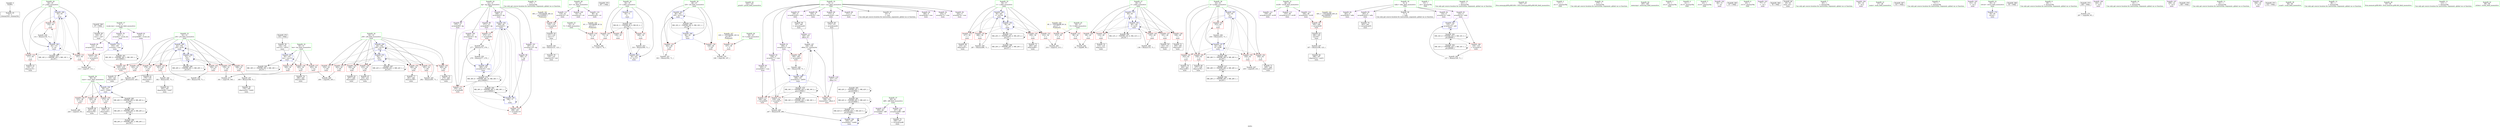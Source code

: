 digraph "SVFG" {
	label="SVFG";

	Node0x55b2bfac0b00 [shape=record,color=grey,label="{NodeID: 0\nNullPtr}"];
	Node0x55b2bfac0b00 -> Node0x55b2bfae9a80[style=solid];
	Node0x55b2bfaf9670 [shape=record,color=grey,label="{NodeID: 263\n112 = cmp(107, 111, )\n}"];
	Node0x55b2bfaf2910 [shape=record,color=blue,label="{NodeID: 180\n44\<--65\nj\<--\nmain\n}"];
	Node0x55b2bfaf2910 -> Node0x55b2bfaf0140[style=dashed];
	Node0x55b2bfaf2910 -> Node0x55b2bfaf0210[style=dashed];
	Node0x55b2bfaf2910 -> Node0x55b2bfaf02e0[style=dashed];
	Node0x55b2bfaf2910 -> Node0x55b2bfaf2910[style=dashed];
	Node0x55b2bfaf2910 -> Node0x55b2bfaf2ab0[style=dashed];
	Node0x55b2bfaf2910 -> Node0x55b2bfb08fa0[style=dashed];
	Node0x55b2bfaea660 [shape=record,color=purple,label="{NodeID: 97\n208\<--12\narrayidx63\<--dp\nmain\n}"];
	Node0x55b2bfaea660 -> Node0x55b2bfaed4a0[style=solid];
	Node0x55b2bfae8e90 [shape=record,color=green,label="{NodeID: 14\n175\<--1\n\<--dummyObj\nCan only get source location for instruction, argument, global var or function.}"];
	Node0x55b2bfaed640 [shape=record,color=blue,label="{NodeID: 194\n58\<--221\nstart\<--sub69\nmain\n}"];
	Node0x55b2bfaed640 -> Node0x55b2bfaf1590[style=dashed];
	Node0x55b2bfaed640 -> Node0x55b2bfaf1660[style=dashed];
	Node0x55b2bfaed640 -> Node0x55b2bfaf1730[style=dashed];
	Node0x55b2bfaed640 -> Node0x55b2bfb067a0[style=dashed];
	Node0x55b2bfaea1a0 [shape=record,color=purple,label="{NodeID: 111\n119\<--42\narrayidx16\<--str\nmain\n}"];
	Node0x55b2bfaea1a0 -> Node0x55b2bfaf1ce0[style=solid];
	Node0x55b2bfac4c50 [shape=record,color=green,label="{NodeID: 28\n42\<--43\nstr\<--str_field_insensitive\nmain\n}"];
	Node0x55b2bfac4c50 -> Node0x55b2bfaea000[style=solid];
	Node0x55b2bfac4c50 -> Node0x55b2bfaea0d0[style=solid];
	Node0x55b2bfac4c50 -> Node0x55b2bfaea1a0[style=solid];
	Node0x55b2bfb26670 [shape=record,color=black,label="{NodeID: 374\n307 = PHI()\n}"];
	Node0x55b2bfb085a0 [shape=record,color=black,label="{NodeID: 291\nMR_6V_3 = PHI(MR_6V_4, MR_6V_2, )\npts\{35 \}\n}"];
	Node0x55b2bfb085a0 -> Node0x55b2bfaef850[style=dashed];
	Node0x55b2bfb085a0 -> Node0x55b2bfaef920[style=dashed];
	Node0x55b2bfb085a0 -> Node0x55b2bfaef9f0[style=dashed];
	Node0x55b2bfb085a0 -> Node0x55b2bfaedcc0[style=dashed];
	Node0x55b2bfaefc60 [shape=record,color=red,label="{NodeID: 125\n147\<--38\n\<--S\nmain\n}"];
	Node0x55b2bfaefc60 -> Node0x55b2bfafa0f0[style=solid];
	Node0x55b2bfae9780 [shape=record,color=green,label="{NodeID: 42\n142\<--143\nprintf\<--printf_field_insensitive\n}"];
	Node0x55b2bfb0cfa0 [shape=record,color=black,label="{NodeID: 305\nMR_42V_2 = PHI(MR_42V_3, MR_42V_1, )\npts\{610000 \}\n}"];
	Node0x55b2bfb0cfa0 -> Node0x55b2bfb053a0[style=dashed];
	Node0x55b2bfb0cfa0 -> Node0x55b2bfb0cfa0[style=dashed];
	Node0x55b2bfaf07c0 [shape=record,color=red,label="{NodeID: 139\n159\<--52\n\<--j34\nmain\n}"];
	Node0x55b2bfaf07c0 -> Node0x55b2bfafa270[style=solid];
	Node0x55b2bfaeb420 [shape=record,color=black,label="{NodeID: 56\n155\<--154\nconv33\<--call32\nmain\n}"];
	Node0x55b2bfaeb420 -> Node0x55b2bfaf2d20[style=solid];
	Node0x55b2bfaf1320 [shape=record,color=red,label="{NodeID: 153\n217\<--56\n\<--v\nmain\n}"];
	Node0x55b2bfaf1320 -> Node0x55b2bfaebc40[style=solid];
	Node0x55b2bfaebf80 [shape=record,color=black,label="{NodeID: 70\n244\<--243\nidxprom80\<--\nmain\n}"];
	Node0x55b2bfaf72e0 [shape=record,color=grey,label="{NodeID: 250\n195 = Binary(194, 71, )\n}"];
	Node0x55b2bfaf72e0 -> Node0x55b2bfaf3060[style=solid];
	Node0x55b2bfaf1e80 [shape=record,color=red,label="{NodeID: 167\n185\<--184\n\<--arrayidx49\nmain\n}"];
	Node0x55b2bfaf1e80 -> Node0x55b2bfaeb9d0[style=solid];
	Node0x55b2bfaecae0 [shape=record,color=purple,label="{NodeID: 84\n261\<--6\narrayidx90\<--tally\nmain\n}"];
	Node0x55b2bfae3600 [shape=record,color=green,label="{NodeID: 1\n15\<--1\n.str\<--dummyObj\nGlob }"];
	Node0x55b2bfaf97f0 [shape=record,color=grey,label="{NodeID: 264\n91 = cmp(89, 90, )\n}"];
	Node0x55b2bfaf29e0 [shape=record,color=blue,label="{NodeID: 181\n125\<--127\narrayidx19\<--add\nmain\n}"];
	Node0x55b2bfaf29e0 -> Node0x55b2bfb05da0[style=dashed];
	Node0x55b2bfaea730 [shape=record,color=purple,label="{NodeID: 98\n271\<--12\narrayidx96\<--dp\nmain\n}"];
	Node0x55b2bfaea730 -> Node0x55b2bfaf2290[style=solid];
	Node0x55b2bfae8f60 [shape=record,color=green,label="{NodeID: 15\n231\<--1\n\<--dummyObj\nCan only get source location for instruction, argument, global var or function.}"];
	Node0x55b2bfaed710 [shape=record,color=blue,label="{NodeID: 195\n62\<--65\nk\<--\nmain\n}"];
	Node0x55b2bfaed710 -> Node0x55b2bfaf1800[style=dashed];
	Node0x55b2bfaed710 -> Node0x55b2bfaf18d0[style=dashed];
	Node0x55b2bfaed710 -> Node0x55b2bfaf19a0[style=dashed];
	Node0x55b2bfaed710 -> Node0x55b2bfaf1a70[style=dashed];
	Node0x55b2bfaed710 -> Node0x55b2bfaf1b40[style=dashed];
	Node0x55b2bfaed710 -> Node0x55b2bfaed8b0[style=dashed];
	Node0x55b2bfaed710 -> Node0x55b2bfb06ca0[style=dashed];
	Node0x55b2bfaea270 [shape=record,color=purple,label="{NodeID: 112\n150\<--48\narraydecay29\<--str28\nmain\n}"];
	Node0x55b2bfac4d20 [shape=record,color=green,label="{NodeID: 29\n44\<--45\nj\<--j_field_insensitive\nmain\n}"];
	Node0x55b2bfac4d20 -> Node0x55b2bfaf0140[style=solid];
	Node0x55b2bfac4d20 -> Node0x55b2bfaf0210[style=solid];
	Node0x55b2bfac4d20 -> Node0x55b2bfaf02e0[style=solid];
	Node0x55b2bfac4d20 -> Node0x55b2bfaf2910[style=solid];
	Node0x55b2bfac4d20 -> Node0x55b2bfaf2ab0[style=solid];
	Node0x55b2bfb08aa0 [shape=record,color=black,label="{NodeID: 292\nMR_12V_2 = PHI(MR_12V_4, MR_12V_1, )\npts\{41 \}\n}"];
	Node0x55b2bfb08aa0 -> Node0x55b2bfaf2770[style=dashed];
	Node0x55b2bfaefd30 [shape=record,color=red,label="{NodeID: 126\n89\<--40\n\<--i\nmain\n}"];
	Node0x55b2bfaefd30 -> Node0x55b2bfaf97f0[style=solid];
	Node0x55b2bfae9880 [shape=record,color=green,label="{NodeID: 43\n176\<--177\nllvm.memcpy.p0i8.p0i8.i64\<--llvm.memcpy.p0i8.p0i8.i64_field_insensitive\n}"];
	Node0x55b2bfaf0890 [shape=record,color=red,label="{NodeID: 140\n163\<--52\n\<--j34\nmain\n}"];
	Node0x55b2bfaf0890 -> Node0x55b2bfaeb4f0[style=solid];
	Node0x55b2bfaeb4f0 [shape=record,color=black,label="{NodeID: 57\n164\<--163\nidxprom38\<--\nmain\n}"];
	Node0x55b2bfaf13f0 [shape=record,color=red,label="{NodeID: 154\n259\<--56\n\<--v\nmain\n}"];
	Node0x55b2bfaf13f0 -> Node0x55b2bfaec1f0[style=solid];
	Node0x55b2bfaec050 [shape=record,color=black,label="{NodeID: 71\n249\<--248\nidxprom83\<--\nmain\n}"];
	Node0x55b2bfaee4f0 [shape=record,color=grey,label="{NodeID: 251\n303 = Binary(302, 71, )\n}"];
	Node0x55b2bfaee4f0 -> Node0x55b2bfaedbf0[style=solid];
	Node0x55b2bfaf1f50 [shape=record,color=red,label="{NodeID: 168\n190\<--189\n\<--arrayidx53\nmain\n}"];
	Node0x55b2bfaf1f50 -> Node0x55b2bfaf6fe0[style=solid];
	Node0x55b2bfaecbb0 [shape=record,color=purple,label="{NodeID: 85\n262\<--6\narraydecay91\<--tally\nmain\n}"];
	Node0x55b2bfaecbb0 -> Node0x55b2bfaec2c0[style=solid];
	Node0x55b2bfac3bf0 [shape=record,color=green,label="{NodeID: 2\n17\<--1\n.str.1\<--dummyObj\nGlob }"];
	Node0x55b2bfaf9970 [shape=record,color=grey,label="{NodeID: 265\n214 = cmp(212, 213, )\n}"];
	Node0x55b2bfaf2ab0 [shape=record,color=blue,label="{NodeID: 182\n44\<--131\nj\<--inc\nmain\n}"];
	Node0x55b2bfaf2ab0 -> Node0x55b2bfaf0140[style=dashed];
	Node0x55b2bfaf2ab0 -> Node0x55b2bfaf0210[style=dashed];
	Node0x55b2bfaf2ab0 -> Node0x55b2bfaf02e0[style=dashed];
	Node0x55b2bfaf2ab0 -> Node0x55b2bfaf2910[style=dashed];
	Node0x55b2bfaf2ab0 -> Node0x55b2bfaf2ab0[style=dashed];
	Node0x55b2bfaf2ab0 -> Node0x55b2bfb08fa0[style=dashed];
	Node0x55b2bfaea800 [shape=record,color=purple,label="{NodeID: 99\n275\<--12\narrayidx98\<--dp\nmain\n}"];
	Node0x55b2bfaea800 -> Node0x55b2bfaf2360[style=solid];
	Node0x55b2bfac5790 [shape=record,color=green,label="{NodeID: 16\n279\<--1\n\<--dummyObj\nCan only get source location for instruction, argument, global var or function.}"];
	Node0x55b2bfaed7e0 [shape=record,color=blue,label="{NodeID: 196\n250\<--247\narrayidx84\<--sub82\nmain\n}"];
	Node0x55b2bfaed7e0 -> Node0x55b2bfaed7e0[style=dashed];
	Node0x55b2bfaed7e0 -> Node0x55b2bfb035a0[style=dashed];
	Node0x55b2bfaea340 [shape=record,color=purple,label="{NodeID: 113\n153\<--48\narraydecay31\<--str28\nmain\n}"];
	Node0x55b2bfac0ca0 [shape=record,color=green,label="{NodeID: 30\n46\<--47\ni24\<--i24_field_insensitive\nmain\n}"];
	Node0x55b2bfac0ca0 -> Node0x55b2bfaf03b0[style=solid];
	Node0x55b2bfac0ca0 -> Node0x55b2bfaf0480[style=solid];
	Node0x55b2bfac0ca0 -> Node0x55b2bfaf2c50[style=solid];
	Node0x55b2bfac0ca0 -> Node0x55b2bfaedbf0[style=solid];
	Node0x55b2bfb08fa0 [shape=record,color=black,label="{NodeID: 293\nMR_14V_2 = PHI(MR_14V_3, MR_14V_1, )\npts\{45 \}\n}"];
	Node0x55b2bfb08fa0 -> Node0x55b2bfaf2910[style=dashed];
	Node0x55b2bfb08fa0 -> Node0x55b2bfb08fa0[style=dashed];
	Node0x55b2bfaefe00 [shape=record,color=red,label="{NodeID: 127\n101\<--40\n\<--i\nmain\n}"];
	Node0x55b2bfaefe00 -> Node0x55b2bfaeaf40[style=solid];
	Node0x55b2bfae9980 [shape=record,color=green,label="{NodeID: 44\n265\<--266\nmemcmp\<--memcmp_field_insensitive\n}"];
	Node0x55b2bfaf0960 [shape=record,color=red,label="{NodeID: 141\n168\<--52\n\<--j34\nmain\n}"];
	Node0x55b2bfaf0960 -> Node0x55b2bfaeedf0[style=solid];
	Node0x55b2bfaeb5c0 [shape=record,color=black,label="{NodeID: 58\n167\<--166\n\<--arraydecay40\nmain\n}"];
	Node0x55b2bfaeb5c0 -> Node0x55b2bfaef5e0[style=solid];
	Node0x55b2bfaf14c0 [shape=record,color=red,label="{NodeID: 155\n286\<--56\n\<--v\nmain\n}"];
	Node0x55b2bfaf14c0 -> Node0x55b2bfaeec70[style=solid];
	Node0x55b2bfaec120 [shape=record,color=black,label="{NodeID: 72\n258\<--257\n\<--arraydecay88\nmain\n}"];
	Node0x55b2bfaee670 [shape=record,color=grey,label="{NodeID: 252\n221 = Binary(216, 220, )\n}"];
	Node0x55b2bfaee670 -> Node0x55b2bfaed640[style=solid];
	Node0x55b2bfaf2020 [shape=record,color=red,label="{NodeID: 169\n220\<--219\n\<--arrayidx68\nmain\n}"];
	Node0x55b2bfaf2020 -> Node0x55b2bfaee670[style=solid];
	Node0x55b2bfaecc80 [shape=record,color=purple,label="{NodeID: 86\n165\<--9\narrayidx39\<--cum\nmain\n}"];
	Node0x55b2bfae8ac0 [shape=record,color=green,label="{NodeID: 3\n19\<--1\n.str.2\<--dummyObj\nGlob }"];
	Node0x55b2bfaf9af0 [shape=record,color=grey,label="{NodeID: 266\n75 = cmp(73, 74, )\n}"];
	Node0x55b2bfaf2b80 [shape=record,color=blue,label="{NodeID: 183\n40\<--136\ni\<--inc21\nmain\n}"];
	Node0x55b2bfaf2b80 -> Node0x55b2bfaefd30[style=dashed];
	Node0x55b2bfaf2b80 -> Node0x55b2bfaefe00[style=dashed];
	Node0x55b2bfaf2b80 -> Node0x55b2bfaefed0[style=dashed];
	Node0x55b2bfaf2b80 -> Node0x55b2bfaeffa0[style=dashed];
	Node0x55b2bfaf2b80 -> Node0x55b2bfaf0070[style=dashed];
	Node0x55b2bfaf2b80 -> Node0x55b2bfaf2b80[style=dashed];
	Node0x55b2bfaf2b80 -> Node0x55b2bfb08aa0[style=dashed];
	Node0x55b2bfaea8d0 [shape=record,color=purple,label="{NodeID: 100\n282\<--12\narrayidx101\<--dp\nmain\n}"];
	Node0x55b2bfaea8d0 -> Node0x55b2bfaed980[style=solid];
	Node0x55b2bfac5860 [shape=record,color=green,label="{NodeID: 17\n4\<--5\nvocab_len\<--vocab_len_field_insensitive\nGlob }"];
	Node0x55b2bfac5860 -> Node0x55b2bfaec6d0[style=solid];
	Node0x55b2bfac5860 -> Node0x55b2bfaec7a0[style=solid];
	Node0x55b2bfac5860 -> Node0x55b2bfaec870[style=solid];
	Node0x55b2bfaed8b0 [shape=record,color=blue,label="{NodeID: 197\n62\<--254\nk\<--inc86\nmain\n}"];
	Node0x55b2bfaed8b0 -> Node0x55b2bfaf1800[style=dashed];
	Node0x55b2bfaed8b0 -> Node0x55b2bfaf18d0[style=dashed];
	Node0x55b2bfaed8b0 -> Node0x55b2bfaf19a0[style=dashed];
	Node0x55b2bfaed8b0 -> Node0x55b2bfaf1a70[style=dashed];
	Node0x55b2bfaed8b0 -> Node0x55b2bfaf1b40[style=dashed];
	Node0x55b2bfaed8b0 -> Node0x55b2bfaed8b0[style=dashed];
	Node0x55b2bfaed8b0 -> Node0x55b2bfb06ca0[style=dashed];
	Node0x55b2bfaea410 [shape=record,color=purple,label="{NodeID: 114\n184\<--48\narrayidx49\<--str28\nmain\n}"];
	Node0x55b2bfaea410 -> Node0x55b2bfaf1e80[style=solid];
	Node0x55b2bfac0d30 [shape=record,color=green,label="{NodeID: 31\n48\<--49\nstr28\<--str28_field_insensitive\nmain\n}"];
	Node0x55b2bfac0d30 -> Node0x55b2bfaea270[style=solid];
	Node0x55b2bfac0d30 -> Node0x55b2bfaea340[style=solid];
	Node0x55b2bfac0d30 -> Node0x55b2bfaea410[style=solid];
	Node0x55b2bfb09cb0 [shape=record,color=black,label="{NodeID: 294\nMR_16V_2 = PHI(MR_16V_4, MR_16V_1, )\npts\{47 \}\n}"];
	Node0x55b2bfb09cb0 -> Node0x55b2bfaf2c50[style=dashed];
	Node0x55b2bfaefed0 [shape=record,color=red,label="{NodeID: 128\n108\<--40\n\<--i\nmain\n}"];
	Node0x55b2bfaefed0 -> Node0x55b2bfaeb010[style=solid];
	Node0x55b2bfae9a80 [shape=record,color=black,label="{NodeID: 45\n2\<--3\ndummyVal\<--dummyVal\n}"];
	Node0x55b2bfaf0a30 [shape=record,color=red,label="{NodeID: 142\n178\<--52\n\<--j34\nmain\n}"];
	Node0x55b2bfaf0a30 -> Node0x55b2bfaeb830[style=solid];
	Node0x55b2bfaeb690 [shape=record,color=black,label="{NodeID: 59\n170\<--169\nidxprom42\<--sub41\nmain\n}"];
	Node0x55b2bfaf1590 [shape=record,color=red,label="{NodeID: 156\n223\<--58\n\<--start\nmain\n}"];
	Node0x55b2bfaf1590 -> Node0x55b2bfaf9df0[style=solid];
	Node0x55b2bfaec1f0 [shape=record,color=black,label="{NodeID: 73\n260\<--259\nidxprom89\<--\nmain\n}"];
	Node0x55b2bfaee7f0 [shape=record,color=grey,label="{NodeID: 253\n310 = Binary(309, 71, )\n}"];
	Node0x55b2bfaee7f0 -> Node0x55b2bfaedcc0[style=solid];
	Node0x55b2bfaf20f0 [shape=record,color=red,label="{NodeID: 170\n239\<--238\n\<--arrayidx77\nmain\n}"];
	Node0x55b2bfaf20f0 -> Node0x55b2bfaf7160[style=solid];
	Node0x55b2bfaecd50 [shape=record,color=purple,label="{NodeID: 87\n166\<--9\narraydecay40\<--cum\nmain\n}"];
	Node0x55b2bfaecd50 -> Node0x55b2bfaeb5c0[style=solid];
	Node0x55b2bfae8b50 [shape=record,color=green,label="{NodeID: 4\n21\<--1\n.str.3\<--dummyObj\nGlob }"];
	Node0x55b2bfaf9c70 [shape=record,color=grey,label="{NodeID: 267\n230 = cmp(229, 231, )\n}"];
	Node0x55b2bfaf2c50 [shape=record,color=blue,label="{NodeID: 184\n46\<--65\ni24\<--\nmain\n}"];
	Node0x55b2bfaf2c50 -> Node0x55b2bfaf03b0[style=dashed];
	Node0x55b2bfaf2c50 -> Node0x55b2bfaf0480[style=dashed];
	Node0x55b2bfaf2c50 -> Node0x55b2bfaedbf0[style=dashed];
	Node0x55b2bfaf2c50 -> Node0x55b2bfb09cb0[style=dashed];
	Node0x55b2bfaea9a0 [shape=record,color=purple,label="{NodeID: 101\n297\<--12\narrayidx110\<--dp\nmain\n}"];
	Node0x55b2bfaea9a0 -> Node0x55b2bfaf2430[style=solid];
	Node0x55b2bfac5960 [shape=record,color=green,label="{NodeID: 18\n6\<--8\ntally\<--tally_field_insensitive\nGlob }"];
	Node0x55b2bfac5960 -> Node0x55b2bfae9b80[style=solid];
	Node0x55b2bfac5960 -> Node0x55b2bfaec940[style=solid];
	Node0x55b2bfac5960 -> Node0x55b2bfaeca10[style=solid];
	Node0x55b2bfac5960 -> Node0x55b2bfaecae0[style=solid];
	Node0x55b2bfac5960 -> Node0x55b2bfaecbb0[style=solid];
	Node0x55b2bfb053a0 [shape=record,color=black,label="{NodeID: 281\nMR_42V_4 = PHI(MR_42V_5, MR_42V_3, )\npts\{610000 \}\n}"];
	Node0x55b2bfb053a0 -> Node0x55b2bfaed7e0[style=dashed];
	Node0x55b2bfb053a0 -> Node0x55b2bfb035a0[style=dashed];
	Node0x55b2bfb053a0 -> Node0x55b2bfb053a0[style=dashed];
	Node0x55b2bfb053a0 -> Node0x55b2bfb0cfa0[style=dashed];
	Node0x55b2bfaed980 [shape=record,color=blue,label="{NodeID: 198\n282\<--278\narrayidx101\<--rem\nmain\n}"];
	Node0x55b2bfaed980 -> Node0x55b2bfb030a0[style=dashed];
	Node0x55b2bfaef4c0 [shape=record,color=purple,label="{NodeID: 115\n250\<--60\narrayidx84\<--diff\nmain\n}"];
	Node0x55b2bfaef4c0 -> Node0x55b2bfaed7e0[style=solid];
	Node0x55b2bfac0e00 [shape=record,color=green,label="{NodeID: 32\n50\<--51\nlen\<--len_field_insensitive\nmain\n}"];
	Node0x55b2bfac0e00 -> Node0x55b2bfaf0550[style=solid];
	Node0x55b2bfac0e00 -> Node0x55b2bfaf0620[style=solid];
	Node0x55b2bfac0e00 -> Node0x55b2bfaf06f0[style=solid];
	Node0x55b2bfac0e00 -> Node0x55b2bfaf2d20[style=solid];
	Node0x55b2bfb09da0 [shape=record,color=black,label="{NodeID: 295\nMR_18V_2 = PHI(MR_18V_3, MR_18V_1, )\npts\{51 \}\n}"];
	Node0x55b2bfb09da0 -> Node0x55b2bfaf2d20[style=dashed];
	Node0x55b2bfb09da0 -> Node0x55b2bfb09da0[style=dashed];
	Node0x55b2bfaeffa0 [shape=record,color=red,label="{NodeID: 129\n114\<--40\n\<--i\nmain\n}"];
	Node0x55b2bfaeffa0 -> Node0x55b2bfaeb0e0[style=solid];
	Node0x55b2bfae9b80 [shape=record,color=black,label="{NodeID: 46\n7\<--6\n\<--tally\nCan only get source location for instruction, argument, global var or function.}"];
	Node0x55b2bfaf0b00 [shape=record,color=red,label="{NodeID: 143\n181\<--52\n\<--j34\nmain\n}"];
	Node0x55b2bfaf0b00 -> Node0x55b2bfaf6ce0[style=solid];
	Node0x55b2bfaeb760 [shape=record,color=black,label="{NodeID: 60\n173\<--172\n\<--arraydecay44\nmain\n}"];
	Node0x55b2bfaeb760 -> Node0x55b2bfaef6b0[style=solid];
	Node0x55b2bfaf1660 [shape=record,color=red,label="{NodeID: 157\n240\<--58\n\<--start\nmain\n}"];
	Node0x55b2bfaf1660 -> Node0x55b2bfaebeb0[style=solid];
	Node0x55b2bfaec2c0 [shape=record,color=black,label="{NodeID: 74\n263\<--262\n\<--arraydecay91\nmain\n}"];
	Node0x55b2bfaee970 [shape=record,color=grey,label="{NodeID: 254\n277 = Binary(272, 276, )\n}"];
	Node0x55b2bfaee970 -> Node0x55b2bfaeeaf0[style=solid];
	Node0x55b2bfaf21c0 [shape=record,color=red,label="{NodeID: 171\n246\<--245\n\<--arrayidx81\nmain\n}"];
	Node0x55b2bfaf21c0 -> Node0x55b2bfaf7160[style=solid];
	Node0x55b2bfaece20 [shape=record,color=purple,label="{NodeID: 88\n171\<--9\narrayidx43\<--cum\nmain\n}"];
	Node0x55b2bfac4220 [shape=record,color=green,label="{NodeID: 5\n23\<--1\n.str.4\<--dummyObj\nGlob }"];
	Node0x55b2bfaf9df0 [shape=record,color=grey,label="{NodeID: 268\n224 = cmp(223, 65, )\n}"];
	Node0x55b2bfaf2d20 [shape=record,color=blue,label="{NodeID: 185\n50\<--155\nlen\<--conv33\nmain\n}"];
	Node0x55b2bfaf2d20 -> Node0x55b2bfaf0550[style=dashed];
	Node0x55b2bfaf2d20 -> Node0x55b2bfaf0620[style=dashed];
	Node0x55b2bfaf2d20 -> Node0x55b2bfaf06f0[style=dashed];
	Node0x55b2bfaf2d20 -> Node0x55b2bfaf2d20[style=dashed];
	Node0x55b2bfaf2d20 -> Node0x55b2bfb09da0[style=dashed];
	Node0x55b2bfaeaa70 [shape=record,color=purple,label="{NodeID: 102\n66\<--15\n\<--.str\nmain\n}"];
	Node0x55b2bfac5a60 [shape=record,color=green,label="{NodeID: 19\n9\<--11\ncum\<--cum_field_insensitive\nGlob }"];
	Node0x55b2bfac5a60 -> Node0x55b2bfae9c80[style=solid];
	Node0x55b2bfac5a60 -> Node0x55b2bfaecc80[style=solid];
	Node0x55b2bfac5a60 -> Node0x55b2bfaecd50[style=solid];
	Node0x55b2bfac5a60 -> Node0x55b2bfaece20[style=solid];
	Node0x55b2bfac5a60 -> Node0x55b2bfaecef0[style=solid];
	Node0x55b2bfac5a60 -> Node0x55b2bfaecfc0[style=solid];
	Node0x55b2bfac5a60 -> Node0x55b2bfaed090[style=solid];
	Node0x55b2bfac5a60 -> Node0x55b2bfaed160[style=solid];
	Node0x55b2bfac5a60 -> Node0x55b2bfaed230[style=solid];
	Node0x55b2bfac5a60 -> Node0x55b2bfaed300[style=solid];
	Node0x55b2bfac5a60 -> Node0x55b2bfaed3d0[style=solid];
	Node0x55b2bfb25780 [shape=record,color=black,label="{NodeID: 365\n67 = PHI()\n}"];
	Node0x55b2bfaeda50 [shape=record,color=blue,label="{NodeID: 199\n56\<--287\nv\<--inc104\nmain\n}"];
	Node0x55b2bfaeda50 -> Node0x55b2bfaf1250[style=dashed];
	Node0x55b2bfaeda50 -> Node0x55b2bfaf1320[style=dashed];
	Node0x55b2bfaeda50 -> Node0x55b2bfaf13f0[style=dashed];
	Node0x55b2bfaeda50 -> Node0x55b2bfaf14c0[style=dashed];
	Node0x55b2bfaeda50 -> Node0x55b2bfaed570[style=dashed];
	Node0x55b2bfaeda50 -> Node0x55b2bfaeda50[style=dashed];
	Node0x55b2bfaeda50 -> Node0x55b2bfb101a0[style=dashed];
	Node0x55b2bfaef550 [shape=record,color=purple,label="{NodeID: 116\n257\<--60\narraydecay88\<--diff\nmain\n}"];
	Node0x55b2bfaef550 -> Node0x55b2bfaec120[style=solid];
	Node0x55b2bfac0ed0 [shape=record,color=green,label="{NodeID: 33\n52\<--53\nj34\<--j34_field_insensitive\nmain\n}"];
	Node0x55b2bfac0ed0 -> Node0x55b2bfaf07c0[style=solid];
	Node0x55b2bfac0ed0 -> Node0x55b2bfaf0890[style=solid];
	Node0x55b2bfac0ed0 -> Node0x55b2bfaf0960[style=solid];
	Node0x55b2bfac0ed0 -> Node0x55b2bfaf0a30[style=solid];
	Node0x55b2bfac0ed0 -> Node0x55b2bfaf0b00[style=solid];
	Node0x55b2bfac0ed0 -> Node0x55b2bfaf0bd0[style=solid];
	Node0x55b2bfac0ed0 -> Node0x55b2bfaf2df0[style=solid];
	Node0x55b2bfac0ed0 -> Node0x55b2bfaf3060[style=solid];
	Node0x55b2bfb0a2a0 [shape=record,color=black,label="{NodeID: 296\nMR_20V_2 = PHI(MR_20V_3, MR_20V_1, )\npts\{53 \}\n}"];
	Node0x55b2bfb0a2a0 -> Node0x55b2bfaf2df0[style=dashed];
	Node0x55b2bfb0a2a0 -> Node0x55b2bfb0a2a0[style=dashed];
	Node0x55b2bfaf0070 [shape=record,color=red,label="{NodeID: 130\n135\<--40\n\<--i\nmain\n}"];
	Node0x55b2bfaf0070 -> Node0x55b2bfaef270[style=solid];
	Node0x55b2bfae9c80 [shape=record,color=black,label="{NodeID: 47\n10\<--9\n\<--cum\nCan only get source location for instruction, argument, global var or function.}"];
	Node0x55b2bfaf0bd0 [shape=record,color=red,label="{NodeID: 144\n194\<--52\n\<--j34\nmain\n}"];
	Node0x55b2bfaf0bd0 -> Node0x55b2bfaf72e0[style=solid];
	Node0x55b2bfaeb830 [shape=record,color=black,label="{NodeID: 61\n179\<--178\nidxprom45\<--\nmain\n}"];
	Node0x55b2bfb134c0 [shape=record,color=yellow,style=double,label="{NodeID: 324\n4V_1 = ENCHI(MR_4V_0)\npts\{33 \}\nFun[main]}"];
	Node0x55b2bfb134c0 -> Node0x55b2bfaef780[style=dashed];
	Node0x55b2bfaf1730 [shape=record,color=red,label="{NodeID: 158\n273\<--58\n\<--start\nmain\n}"];
	Node0x55b2bfaf1730 -> Node0x55b2bfaec460[style=solid];
	Node0x55b2bfaec390 [shape=record,color=black,label="{NodeID: 75\n270\<--269\nidxprom95\<--\nmain\n}"];
	Node0x55b2bfaeeaf0 [shape=record,color=grey,label="{NodeID: 255\n278 = Binary(277, 279, )\n}"];
	Node0x55b2bfaeeaf0 -> Node0x55b2bfaed980[style=solid];
	Node0x55b2bfaf2290 [shape=record,color=red,label="{NodeID: 172\n272\<--271\n\<--arrayidx96\nmain\n}"];
	Node0x55b2bfaf2290 -> Node0x55b2bfaee970[style=solid];
	Node0x55b2bfaecef0 [shape=record,color=purple,label="{NodeID: 89\n172\<--9\narraydecay44\<--cum\nmain\n}"];
	Node0x55b2bfaecef0 -> Node0x55b2bfaeb760[style=solid];
	Node0x55b2bfac42b0 [shape=record,color=green,label="{NodeID: 6\n25\<--1\n.str.5\<--dummyObj\nGlob }"];
	Node0x55b2bfaf9f70 [shape=record,color=grey,label="{NodeID: 269\n204 = cmp(202, 203, )\n}"];
	Node0x55b2bfaf2df0 [shape=record,color=blue,label="{NodeID: 186\n52\<--71\nj34\<--\nmain\n}"];
	Node0x55b2bfaf2df0 -> Node0x55b2bfaf07c0[style=dashed];
	Node0x55b2bfaf2df0 -> Node0x55b2bfaf0890[style=dashed];
	Node0x55b2bfaf2df0 -> Node0x55b2bfaf0960[style=dashed];
	Node0x55b2bfaf2df0 -> Node0x55b2bfaf0a30[style=dashed];
	Node0x55b2bfaf2df0 -> Node0x55b2bfaf0b00[style=dashed];
	Node0x55b2bfaf2df0 -> Node0x55b2bfaf0bd0[style=dashed];
	Node0x55b2bfaf2df0 -> Node0x55b2bfaf2df0[style=dashed];
	Node0x55b2bfaf2df0 -> Node0x55b2bfaf3060[style=dashed];
	Node0x55b2bfaf2df0 -> Node0x55b2bfb0a2a0[style=dashed];
	Node0x55b2bfaeab40 [shape=record,color=purple,label="{NodeID: 103\n77\<--17\n\<--.str.1\nmain\n}"];
	Node0x55b2bfac1370 [shape=record,color=green,label="{NodeID: 20\n12\<--14\ndp\<--dp_field_insensitive\nGlob }"];
	Node0x55b2bfac1370 -> Node0x55b2bfaea590[style=solid];
	Node0x55b2bfac1370 -> Node0x55b2bfaea660[style=solid];
	Node0x55b2bfac1370 -> Node0x55b2bfaea730[style=solid];
	Node0x55b2bfac1370 -> Node0x55b2bfaea800[style=solid];
	Node0x55b2bfac1370 -> Node0x55b2bfaea8d0[style=solid];
	Node0x55b2bfac1370 -> Node0x55b2bfaea9a0[style=solid];
	Node0x55b2bfb25e10 [shape=record,color=black,label="{NodeID: 366\n78 = PHI()\n}"];
	Node0x55b2bfb05da0 [shape=record,color=black,label="{NodeID: 283\nMR_32V_4 = PHI(MR_32V_5, MR_32V_3, )\npts\{80000 \}\n}"];
	Node0x55b2bfb05da0 -> Node0x55b2bfaf1db0[style=dashed];
	Node0x55b2bfb05da0 -> Node0x55b2bfaf29e0[style=dashed];
	Node0x55b2bfb05da0 -> Node0x55b2bfb05da0[style=dashed];
	Node0x55b2bfb05da0 -> Node0x55b2bfb0c0a0[style=dashed];
	Node0x55b2bfaedb20 [shape=record,color=blue,label="{NodeID: 200\n54\<--292\nj58\<--inc107\nmain\n}"];
	Node0x55b2bfaedb20 -> Node0x55b2bfaf0ca0[style=dashed];
	Node0x55b2bfaedb20 -> Node0x55b2bfaf0d70[style=dashed];
	Node0x55b2bfaedb20 -> Node0x55b2bfaf0e40[style=dashed];
	Node0x55b2bfaedb20 -> Node0x55b2bfaf0f10[style=dashed];
	Node0x55b2bfaedb20 -> Node0x55b2bfaf0fe0[style=dashed];
	Node0x55b2bfaedb20 -> Node0x55b2bfaf10b0[style=dashed];
	Node0x55b2bfaedb20 -> Node0x55b2bfaf1180[style=dashed];
	Node0x55b2bfaedb20 -> Node0x55b2bfaf3200[style=dashed];
	Node0x55b2bfaedb20 -> Node0x55b2bfaedb20[style=dashed];
	Node0x55b2bfaedb20 -> Node0x55b2bfb0a7a0[style=dashed];
	Node0x55b2bfaef5e0 [shape=record,color=purple,label="{NodeID: 117\n336\<--167\noffset_0\<--\n}"];
	Node0x55b2bfaef5e0 -> Node0x55b2bfaf2ec0[style=solid];
	Node0x55b2bfac0fa0 [shape=record,color=green,label="{NodeID: 34\n54\<--55\nj58\<--j58_field_insensitive\nmain\n}"];
	Node0x55b2bfac0fa0 -> Node0x55b2bfaf0ca0[style=solid];
	Node0x55b2bfac0fa0 -> Node0x55b2bfaf0d70[style=solid];
	Node0x55b2bfac0fa0 -> Node0x55b2bfaf0e40[style=solid];
	Node0x55b2bfac0fa0 -> Node0x55b2bfaf0f10[style=solid];
	Node0x55b2bfac0fa0 -> Node0x55b2bfaf0fe0[style=solid];
	Node0x55b2bfac0fa0 -> Node0x55b2bfaf10b0[style=solid];
	Node0x55b2bfac0fa0 -> Node0x55b2bfaf1180[style=solid];
	Node0x55b2bfac0fa0 -> Node0x55b2bfaf3200[style=solid];
	Node0x55b2bfac0fa0 -> Node0x55b2bfaedb20[style=solid];
	Node0x55b2bfb0a7a0 [shape=record,color=black,label="{NodeID: 297\nMR_22V_2 = PHI(MR_22V_3, MR_22V_1, )\npts\{55 \}\n}"];
	Node0x55b2bfb0a7a0 -> Node0x55b2bfaf3200[style=dashed];
	Node0x55b2bfb0a7a0 -> Node0x55b2bfb0a7a0[style=dashed];
	Node0x55b2bfaf0140 [shape=record,color=red,label="{NodeID: 131\n107\<--44\n\<--j\nmain\n}"];
	Node0x55b2bfaf0140 -> Node0x55b2bfaf9670[style=solid];
	Node0x55b2bfaeada0 [shape=record,color=black,label="{NodeID: 48\n29\<--65\nmain_ret\<--\nmain\n}"];
	Node0x55b2bfaf0ca0 [shape=record,color=red,label="{NodeID: 145\n202\<--54\n\<--j58\nmain\n}"];
	Node0x55b2bfaf0ca0 -> Node0x55b2bfaf9f70[style=solid];
	Node0x55b2bfaeb900 [shape=record,color=black,label="{NodeID: 62\n183\<--182\nidxprom48\<--sub47\nmain\n}"];
	Node0x55b2bfaf1800 [shape=record,color=red,label="{NodeID: 159\n229\<--62\n\<--k\nmain\n}"];
	Node0x55b2bfaf1800 -> Node0x55b2bfaf9c70[style=solid];
	Node0x55b2bfaec460 [shape=record,color=black,label="{NodeID: 76\n274\<--273\nidxprom97\<--\nmain\n}"];
	Node0x55b2bfaeec70 [shape=record,color=grey,label="{NodeID: 256\n287 = Binary(286, 71, )\n}"];
	Node0x55b2bfaeec70 -> Node0x55b2bfaeda50[style=solid];
	Node0x55b2bfaf2360 [shape=record,color=red,label="{NodeID: 173\n276\<--275\n\<--arrayidx98\nmain\n}"];
	Node0x55b2bfaf2360 -> Node0x55b2bfaee970[style=solid];
	Node0x55b2bfaecfc0 [shape=record,color=purple,label="{NodeID: 90\n180\<--9\narrayidx46\<--cum\nmain\n}"];
	Node0x55b2bfac5210 [shape=record,color=green,label="{NodeID: 7\n65\<--1\n\<--dummyObj\nCan only get source location for instruction, argument, global var or function.}"];
	Node0x55b2bfafa0f0 [shape=record,color=grey,label="{NodeID: 270\n148 = cmp(146, 147, )\n}"];
	Node0x55b2bfaf2ec0 [shape=record,color=blue, style = dotted,label="{NodeID: 187\n336\<--338\noffset_0\<--dummyVal\nmain\n}"];
	Node0x55b2bfaf2ec0 -> Node0x55b2bfaf1f50[style=dashed];
	Node0x55b2bfaf2ec0 -> Node0x55b2bfaf2f90[style=dashed];
	Node0x55b2bfaeac10 [shape=record,color=purple,label="{NodeID: 104\n94\<--19\n\<--.str.2\nmain\n}"];
	Node0x55b2bfac1470 [shape=record,color=green,label="{NodeID: 21\n27\<--28\nmain\<--main_field_insensitive\n}"];
	Node0x55b2bfb25f10 [shape=record,color=black,label="{NodeID: 367\n141 = PHI()\n}"];
	Node0x55b2bfaedbf0 [shape=record,color=blue,label="{NodeID: 201\n46\<--303\ni24\<--inc113\nmain\n}"];
	Node0x55b2bfaedbf0 -> Node0x55b2bfaf03b0[style=dashed];
	Node0x55b2bfaedbf0 -> Node0x55b2bfaf0480[style=dashed];
	Node0x55b2bfaedbf0 -> Node0x55b2bfaedbf0[style=dashed];
	Node0x55b2bfaedbf0 -> Node0x55b2bfb09cb0[style=dashed];
	Node0x55b2bfaef6b0 [shape=record,color=purple,label="{NodeID: 118\n337\<--173\noffset_0\<--\n}"];
	Node0x55b2bfaef6b0 -> Node0x55b2bfaf2500[style=solid];
	Node0x55b2bfac1070 [shape=record,color=green,label="{NodeID: 35\n56\<--57\nv\<--v_field_insensitive\nmain\n}"];
	Node0x55b2bfac1070 -> Node0x55b2bfaf1250[style=solid];
	Node0x55b2bfac1070 -> Node0x55b2bfaf1320[style=solid];
	Node0x55b2bfac1070 -> Node0x55b2bfaf13f0[style=solid];
	Node0x55b2bfac1070 -> Node0x55b2bfaf14c0[style=solid];
	Node0x55b2bfac1070 -> Node0x55b2bfaed570[style=solid];
	Node0x55b2bfac1070 -> Node0x55b2bfaeda50[style=solid];
	Node0x55b2bfb0aca0 [shape=record,color=black,label="{NodeID: 298\nMR_24V_2 = PHI(MR_24V_3, MR_24V_1, )\npts\{57 \}\n}"];
	Node0x55b2bfb0aca0 -> Node0x55b2bfb101a0[style=dashed];
	Node0x55b2bfaf0210 [shape=record,color=red,label="{NodeID: 132\n117\<--44\n\<--j\nmain\n}"];
	Node0x55b2bfaf0210 -> Node0x55b2bfaeb1b0[style=solid];
	Node0x55b2bfaeae70 [shape=record,color=black,label="{NodeID: 49\n100\<--97\nconv\<--call7\nmain\n}"];
	Node0x55b2bfaeae70 -> Node0x55b2bfaf2840[style=solid];
	Node0x55b2bfaf0d70 [shape=record,color=red,label="{NodeID: 146\n206\<--54\n\<--j58\nmain\n}"];
	Node0x55b2bfaf0d70 -> Node0x55b2bfaebb70[style=solid];
	Node0x55b2bfaeb9d0 [shape=record,color=black,label="{NodeID: 63\n186\<--185\nconv50\<--\nmain\n}"];
	Node0x55b2bfaeb9d0 -> Node0x55b2bfaf6e60[style=solid];
	Node0x55b2bfb13680 [shape=record,color=yellow,style=double,label="{NodeID: 326\n8V_1 = ENCHI(MR_8V_0)\npts\{37 \}\nFun[main]}"];
	Node0x55b2bfb13680 -> Node0x55b2bfaefac0[style=dashed];
	Node0x55b2bfb13680 -> Node0x55b2bfaefb90[style=dashed];
	Node0x55b2bfaf18d0 [shape=record,color=red,label="{NodeID: 160\n236\<--62\n\<--k\nmain\n}"];
	Node0x55b2bfaf18d0 -> Node0x55b2bfaebde0[style=solid];
	Node0x55b2bfaec530 [shape=record,color=black,label="{NodeID: 77\n281\<--280\nidxprom100\<--\nmain\n}"];
	Node0x55b2bfaeedf0 [shape=record,color=grey,label="{NodeID: 257\n169 = Binary(168, 71, )\n}"];
	Node0x55b2bfaeedf0 -> Node0x55b2bfaeb690[style=solid];
	Node0x55b2bfaf2430 [shape=record,color=red,label="{NodeID: 174\n298\<--297\n\<--arrayidx110\nmain\n}"];
	Node0x55b2bfaed090 [shape=record,color=purple,label="{NodeID: 91\n189\<--9\narrayidx53\<--cum\nmain\n}"];
	Node0x55b2bfaed090 -> Node0x55b2bfaf1f50[style=solid];
	Node0x55b2bfaed090 -> Node0x55b2bfaf2f90[style=solid];
	Node0x55b2bfac52a0 [shape=record,color=green,label="{NodeID: 8\n71\<--1\n\<--dummyObj\nCan only get source location for instruction, argument, global var or function.}"];
	Node0x55b2bfafa270 [shape=record,color=grey,label="{NodeID: 271\n161 = cmp(159, 160, )\n}"];
	Node0x55b2bfaf2f90 [shape=record,color=blue,label="{NodeID: 188\n189\<--191\narrayidx53\<--add54\nmain\n}"];
	Node0x55b2bfaf2f90 -> Node0x55b2bfaf20f0[style=dashed];
	Node0x55b2bfaf2f90 -> Node0x55b2bfaf21c0[style=dashed];
	Node0x55b2bfaf2f90 -> Node0x55b2bfaf2500[style=dashed];
	Node0x55b2bfaf2f90 -> Node0x55b2bfaf2ec0[style=dashed];
	Node0x55b2bfaf2f90 -> Node0x55b2bfb110a0[style=dashed];
	Node0x55b2bfaeace0 [shape=record,color=purple,label="{NodeID: 105\n151\<--19\n\<--.str.2\nmain\n}"];
	Node0x55b2bfac1570 [shape=record,color=green,label="{NodeID: 22\n30\<--31\nretval\<--retval_field_insensitive\nmain\n}"];
	Node0x55b2bfac1570 -> Node0x55b2bfaf25d0[style=solid];
	Node0x55b2bfb26010 [shape=record,color=black,label="{NodeID: 368\n95 = PHI()\n}"];
	Node0x55b2bfb067a0 [shape=record,color=black,label="{NodeID: 285\nMR_26V_5 = PHI(MR_26V_6, MR_26V_4, )\npts\{59 \}\n}"];
	Node0x55b2bfb067a0 -> Node0x55b2bfaed640[style=dashed];
	Node0x55b2bfb067a0 -> Node0x55b2bfb067a0[style=dashed];
	Node0x55b2bfb067a0 -> Node0x55b2bfb106a0[style=dashed];
	Node0x55b2bfaedcc0 [shape=record,color=blue,label="{NodeID: 202\n34\<--310\nt\<--inc117\nmain\n}"];
	Node0x55b2bfaedcc0 -> Node0x55b2bfb085a0[style=dashed];
	Node0x55b2bfaef780 [shape=record,color=red,label="{NodeID: 119\n74\<--32\n\<--T\nmain\n}"];
	Node0x55b2bfaef780 -> Node0x55b2bfaf9af0[style=solid];
	Node0x55b2bfac1140 [shape=record,color=green,label="{NodeID: 36\n58\<--59\nstart\<--start_field_insensitive\nmain\n}"];
	Node0x55b2bfac1140 -> Node0x55b2bfaf1590[style=solid];
	Node0x55b2bfac1140 -> Node0x55b2bfaf1660[style=solid];
	Node0x55b2bfac1140 -> Node0x55b2bfaf1730[style=solid];
	Node0x55b2bfac1140 -> Node0x55b2bfaed640[style=solid];
	Node0x55b2bfb0b1a0 [shape=record,color=black,label="{NodeID: 299\nMR_26V_2 = PHI(MR_26V_3, MR_26V_1, )\npts\{59 \}\n}"];
	Node0x55b2bfb0b1a0 -> Node0x55b2bfb106a0[style=dashed];
	Node0x55b2bfaf02e0 [shape=record,color=red,label="{NodeID: 133\n130\<--44\n\<--j\nmain\n}"];
	Node0x55b2bfaf02e0 -> Node0x55b2bfaef0f0[style=solid];
	Node0x55b2bfaeaf40 [shape=record,color=black,label="{NodeID: 50\n102\<--101\nidxprom\<--\nmain\n}"];
	Node0x55b2bfaf0e40 [shape=record,color=red,label="{NodeID: 147\n216\<--54\n\<--j58\nmain\n}"];
	Node0x55b2bfaf0e40 -> Node0x55b2bfaee670[style=solid];
	Node0x55b2bfaebaa0 [shape=record,color=black,label="{NodeID: 64\n188\<--187\nidxprom52\<--sub51\nmain\n}"];
	Node0x55b2bfb13760 [shape=record,color=yellow,style=double,label="{NodeID: 327\n10V_1 = ENCHI(MR_10V_0)\npts\{39 \}\nFun[main]}"];
	Node0x55b2bfb13760 -> Node0x55b2bfaefc60[style=dashed];
	Node0x55b2bfaf19a0 [shape=record,color=red,label="{NodeID: 161\n243\<--62\n\<--k\nmain\n}"];
	Node0x55b2bfaf19a0 -> Node0x55b2bfaebf80[style=solid];
	Node0x55b2bfaec600 [shape=record,color=black,label="{NodeID: 78\n296\<--295\nidxprom109\<--\nmain\n}"];
	Node0x55b2bfb143a0 [shape=record,color=yellow,style=double,label="{NodeID: 341\n38V_1 = ENCHI(MR_38V_0)\npts\{430000 \}\nFun[main]}"];
	Node0x55b2bfb143a0 -> Node0x55b2bfaf1ce0[style=dashed];
	Node0x55b2bfaeef70 [shape=record,color=grey,label="{NodeID: 258\n254 = Binary(253, 71, )\n}"];
	Node0x55b2bfaeef70 -> Node0x55b2bfaed8b0[style=solid];
	Node0x55b2bfaf2500 [shape=record,color=red,label="{NodeID: 175\n338\<--337\ndummyVal\<--offset_0\nmain\n}"];
	Node0x55b2bfaf2500 -> Node0x55b2bfaf2ec0[style=solid];
	Node0x55b2bfaed160 [shape=record,color=purple,label="{NodeID: 92\n235\<--9\narrayidx75\<--cum\nmain\n}"];
	Node0x55b2bfac3d40 [shape=record,color=green,label="{NodeID: 9\n80\<--1\n\<--dummyObj\nCan only get source location for instruction, argument, global var or function.}"];
	Node0x55b2bfafa3f0 [shape=record,color=grey,label="{NodeID: 272\n267 = cmp(264, 65, )\n}"];
	Node0x55b2bfaf3060 [shape=record,color=blue,label="{NodeID: 189\n52\<--195\nj34\<--inc56\nmain\n}"];
	Node0x55b2bfaf3060 -> Node0x55b2bfaf07c0[style=dashed];
	Node0x55b2bfaf3060 -> Node0x55b2bfaf0890[style=dashed];
	Node0x55b2bfaf3060 -> Node0x55b2bfaf0960[style=dashed];
	Node0x55b2bfaf3060 -> Node0x55b2bfaf0a30[style=dashed];
	Node0x55b2bfaf3060 -> Node0x55b2bfaf0b00[style=dashed];
	Node0x55b2bfaf3060 -> Node0x55b2bfaf0bd0[style=dashed];
	Node0x55b2bfaf3060 -> Node0x55b2bfaf2df0[style=dashed];
	Node0x55b2bfaf3060 -> Node0x55b2bfaf3060[style=dashed];
	Node0x55b2bfaf3060 -> Node0x55b2bfb0a2a0[style=dashed];
	Node0x55b2bfae9d90 [shape=record,color=purple,label="{NodeID: 106\n140\<--21\n\<--.str.3\nmain\n}"];
	Node0x55b2bfac4840 [shape=record,color=green,label="{NodeID: 23\n32\<--33\nT\<--T_field_insensitive\nmain\n}"];
	Node0x55b2bfac4840 -> Node0x55b2bfaef780[style=solid];
	Node0x55b2bfb26110 [shape=record,color=black,label="{NodeID: 369\n97 = PHI()\n}"];
	Node0x55b2bfb26110 -> Node0x55b2bfaeae70[style=solid];
	Node0x55b2bfb06ca0 [shape=record,color=black,label="{NodeID: 286\nMR_28V_5 = PHI(MR_28V_6, MR_28V_4, )\npts\{63 \}\n}"];
	Node0x55b2bfb06ca0 -> Node0x55b2bfaed710[style=dashed];
	Node0x55b2bfb06ca0 -> Node0x55b2bfb06ca0[style=dashed];
	Node0x55b2bfb06ca0 -> Node0x55b2bfb10ba0[style=dashed];
	Node0x55b2bfaef850 [shape=record,color=red,label="{NodeID: 120\n73\<--34\n\<--t\nmain\n}"];
	Node0x55b2bfaef850 -> Node0x55b2bfaf9af0[style=solid];
	Node0x55b2bfac1210 [shape=record,color=green,label="{NodeID: 37\n60\<--61\ndiff\<--diff_field_insensitive\nmain\n}"];
	Node0x55b2bfac1210 -> Node0x55b2bfaef4c0[style=solid];
	Node0x55b2bfac1210 -> Node0x55b2bfaef550[style=solid];
	Node0x55b2bfb0b6a0 [shape=record,color=black,label="{NodeID: 300\nMR_28V_2 = PHI(MR_28V_3, MR_28V_1, )\npts\{63 \}\n}"];
	Node0x55b2bfb0b6a0 -> Node0x55b2bfb10ba0[style=dashed];
	Node0x55b2bfaf03b0 [shape=record,color=red,label="{NodeID: 134\n146\<--46\n\<--i24\nmain\n}"];
	Node0x55b2bfaf03b0 -> Node0x55b2bfafa0f0[style=solid];
	Node0x55b2bfaeb010 [shape=record,color=black,label="{NodeID: 51\n109\<--108\nidxprom9\<--\nmain\n}"];
	Node0x55b2bfaf0f10 [shape=record,color=red,label="{NodeID: 148\n233\<--54\n\<--j58\nmain\n}"];
	Node0x55b2bfaf0f10 -> Node0x55b2bfaebd10[style=solid];
	Node0x55b2bfaebb70 [shape=record,color=black,label="{NodeID: 65\n207\<--206\nidxprom62\<--\nmain\n}"];
	Node0x55b2bfaf6b60 [shape=record,color=grey,label="{NodeID: 245\n292 = Binary(291, 71, )\n}"];
	Node0x55b2bfaf6b60 -> Node0x55b2bfaedb20[style=solid];
	Node0x55b2bfaf1a70 [shape=record,color=red,label="{NodeID: 162\n248\<--62\n\<--k\nmain\n}"];
	Node0x55b2bfaf1a70 -> Node0x55b2bfaec050[style=solid];
	Node0x55b2bfaec6d0 [shape=record,color=purple,label="{NodeID: 79\n103\<--4\narrayidx\<--vocab_len\nmain\n}"];
	Node0x55b2bfaec6d0 -> Node0x55b2bfaf2840[style=solid];
	Node0x55b2bfb094a0 [shape=record,color=yellow,style=double,label="{NodeID: 342\n40V_1 = ENCHI(MR_40V_0)\npts\{490000 \}\nFun[main]}"];
	Node0x55b2bfb094a0 -> Node0x55b2bfaf1e80[style=dashed];
	Node0x55b2bfaef0f0 [shape=record,color=grey,label="{NodeID: 259\n131 = Binary(130, 71, )\n}"];
	Node0x55b2bfaef0f0 -> Node0x55b2bfaf2ab0[style=solid];
	Node0x55b2bfaf25d0 [shape=record,color=blue,label="{NodeID: 176\n30\<--65\nretval\<--\nmain\n}"];
	Node0x55b2bfaed230 [shape=record,color=purple,label="{NodeID: 93\n238\<--9\narrayidx77\<--cum\nmain\n}"];
	Node0x55b2bfaed230 -> Node0x55b2bfaf20f0[style=solid];
	Node0x55b2bfac3e10 [shape=record,color=green,label="{NodeID: 10\n81\<--1\n\<--dummyObj\nCan only get source location for instruction, argument, global var or function.}"];
	Node0x55b2bfaf3130 [shape=record,color=blue,label="{NodeID: 190\n198\<--71\n\<--\nmain\n}"];
	Node0x55b2bfaf3130 -> Node0x55b2bfaf2430[style=dashed];
	Node0x55b2bfaf3130 -> Node0x55b2bfaf3130[style=dashed];
	Node0x55b2bfaf3130 -> Node0x55b2bfaed4a0[style=dashed];
	Node0x55b2bfaf3130 -> Node0x55b2bfb0caa0[style=dashed];
	Node0x55b2bfae9e60 [shape=record,color=purple,label="{NodeID: 107\n299\<--23\n\<--.str.4\nmain\n}"];
	Node0x55b2bfac4910 [shape=record,color=green,label="{NodeID: 24\n34\<--35\nt\<--t_field_insensitive\nmain\n}"];
	Node0x55b2bfac4910 -> Node0x55b2bfaef850[style=solid];
	Node0x55b2bfac4910 -> Node0x55b2bfaef920[style=solid];
	Node0x55b2bfac4910 -> Node0x55b2bfaef9f0[style=solid];
	Node0x55b2bfac4910 -> Node0x55b2bfaf26a0[style=solid];
	Node0x55b2bfac4910 -> Node0x55b2bfaedcc0[style=solid];
	Node0x55b2bfb26270 [shape=record,color=black,label="{NodeID: 370\n300 = PHI()\n}"];
	Node0x55b2bfaef920 [shape=record,color=red,label="{NodeID: 121\n139\<--34\n\<--t\nmain\n}"];
	Node0x55b2bfae93e0 [shape=record,color=green,label="{NodeID: 38\n62\<--63\nk\<--k_field_insensitive\nmain\n}"];
	Node0x55b2bfae93e0 -> Node0x55b2bfaf1800[style=solid];
	Node0x55b2bfae93e0 -> Node0x55b2bfaf18d0[style=solid];
	Node0x55b2bfae93e0 -> Node0x55b2bfaf19a0[style=solid];
	Node0x55b2bfae93e0 -> Node0x55b2bfaf1a70[style=solid];
	Node0x55b2bfae93e0 -> Node0x55b2bfaf1b40[style=solid];
	Node0x55b2bfae93e0 -> Node0x55b2bfaed710[style=solid];
	Node0x55b2bfae93e0 -> Node0x55b2bfaed8b0[style=solid];
	Node0x55b2bfb0bba0 [shape=record,color=black,label="{NodeID: 301\nMR_30V_2 = PHI(MR_30V_3, MR_30V_1, )\npts\{50000 \}\n}"];
	Node0x55b2bfb0bba0 -> Node0x55b2bfaf2020[style=dashed];
	Node0x55b2bfb0bba0 -> Node0x55b2bfaf2840[style=dashed];
	Node0x55b2bfb0bba0 -> Node0x55b2bfb0bba0[style=dashed];
	Node0x55b2bfaf0480 [shape=record,color=red,label="{NodeID: 135\n302\<--46\n\<--i24\nmain\n}"];
	Node0x55b2bfaf0480 -> Node0x55b2bfaee4f0[style=solid];
	Node0x55b2bfaeb0e0 [shape=record,color=black,label="{NodeID: 52\n115\<--114\nidxprom13\<--\nmain\n}"];
	Node0x55b2bfb101a0 [shape=record,color=black,label="{NodeID: 315\nMR_24V_3 = PHI(MR_24V_4, MR_24V_2, )\npts\{57 \}\n}"];
	Node0x55b2bfb101a0 -> Node0x55b2bfaed570[style=dashed];
	Node0x55b2bfb101a0 -> Node0x55b2bfb0aca0[style=dashed];
	Node0x55b2bfb101a0 -> Node0x55b2bfb101a0[style=dashed];
	Node0x55b2bfaf0fe0 [shape=record,color=red,label="{NodeID: 149\n269\<--54\n\<--j58\nmain\n}"];
	Node0x55b2bfaf0fe0 -> Node0x55b2bfaec390[style=solid];
	Node0x55b2bfaebc40 [shape=record,color=black,label="{NodeID: 66\n218\<--217\nidxprom67\<--\nmain\n}"];
	Node0x55b2bfaf6ce0 [shape=record,color=grey,label="{NodeID: 246\n182 = Binary(181, 71, )\n}"];
	Node0x55b2bfaf6ce0 -> Node0x55b2bfaeb900[style=solid];
	Node0x55b2bfaf1b40 [shape=record,color=red,label="{NodeID: 163\n253\<--62\n\<--k\nmain\n}"];
	Node0x55b2bfaf1b40 -> Node0x55b2bfaeef70[style=solid];
	Node0x55b2bfaec7a0 [shape=record,color=purple,label="{NodeID: 80\n110\<--4\narrayidx10\<--vocab_len\nmain\n}"];
	Node0x55b2bfaec7a0 -> Node0x55b2bfaf1c10[style=solid];
	Node0x55b2bfaef270 [shape=record,color=grey,label="{NodeID: 260\n136 = Binary(135, 71, )\n}"];
	Node0x55b2bfaef270 -> Node0x55b2bfaf2b80[style=solid];
	Node0x55b2bfaf26a0 [shape=record,color=blue,label="{NodeID: 177\n34\<--71\nt\<--\nmain\n}"];
	Node0x55b2bfaf26a0 -> Node0x55b2bfb085a0[style=dashed];
	Node0x55b2bfaed300 [shape=record,color=purple,label="{NodeID: 94\n242\<--9\narrayidx79\<--cum\nmain\n}"];
	Node0x55b2bfac3f80 [shape=record,color=green,label="{NodeID: 11\n82\<--1\n\<--dummyObj\nCan only get source location for instruction, argument, global var or function.}"];
	Node0x55b2bfb030a0 [shape=record,color=black,label="{NodeID: 274\nMR_36V_8 = PHI(MR_36V_10, MR_36V_7, )\npts\{140000 \}\n}"];
	Node0x55b2bfb030a0 -> Node0x55b2bfaf2290[style=dashed];
	Node0x55b2bfb030a0 -> Node0x55b2bfaf2360[style=dashed];
	Node0x55b2bfb030a0 -> Node0x55b2bfaf2430[style=dashed];
	Node0x55b2bfb030a0 -> Node0x55b2bfaf3130[style=dashed];
	Node0x55b2bfb030a0 -> Node0x55b2bfaed4a0[style=dashed];
	Node0x55b2bfb030a0 -> Node0x55b2bfaed980[style=dashed];
	Node0x55b2bfb030a0 -> Node0x55b2bfb030a0[style=dashed];
	Node0x55b2bfb030a0 -> Node0x55b2bfb0caa0[style=dashed];
	Node0x55b2bfaf3200 [shape=record,color=blue,label="{NodeID: 191\n54\<--71\nj58\<--\nmain\n}"];
	Node0x55b2bfaf3200 -> Node0x55b2bfaf0ca0[style=dashed];
	Node0x55b2bfaf3200 -> Node0x55b2bfaf0d70[style=dashed];
	Node0x55b2bfaf3200 -> Node0x55b2bfaf0e40[style=dashed];
	Node0x55b2bfaf3200 -> Node0x55b2bfaf0f10[style=dashed];
	Node0x55b2bfaf3200 -> Node0x55b2bfaf0fe0[style=dashed];
	Node0x55b2bfaf3200 -> Node0x55b2bfaf10b0[style=dashed];
	Node0x55b2bfaf3200 -> Node0x55b2bfaf1180[style=dashed];
	Node0x55b2bfaf3200 -> Node0x55b2bfaf3200[style=dashed];
	Node0x55b2bfaf3200 -> Node0x55b2bfaedb20[style=dashed];
	Node0x55b2bfaf3200 -> Node0x55b2bfb0a7a0[style=dashed];
	Node0x55b2bfae9f30 [shape=record,color=purple,label="{NodeID: 108\n306\<--25\n\<--.str.5\nmain\n}"];
	Node0x55b2bfac49e0 [shape=record,color=green,label="{NodeID: 25\n36\<--37\nV\<--V_field_insensitive\nmain\n}"];
	Node0x55b2bfac49e0 -> Node0x55b2bfaefac0[style=solid];
	Node0x55b2bfac49e0 -> Node0x55b2bfaefb90[style=solid];
	Node0x55b2bfb26340 [shape=record,color=black,label="{NodeID: 371\n152 = PHI()\n}"];
	Node0x55b2bfaef9f0 [shape=record,color=red,label="{NodeID: 122\n309\<--34\n\<--t\nmain\n}"];
	Node0x55b2bfaef9f0 -> Node0x55b2bfaee7f0[style=solid];
	Node0x55b2bfae94b0 [shape=record,color=green,label="{NodeID: 39\n68\<--69\nscanf\<--scanf_field_insensitive\n}"];
	Node0x55b2bfb0c0a0 [shape=record,color=black,label="{NodeID: 302\nMR_32V_2 = PHI(MR_32V_3, MR_32V_1, )\npts\{80000 \}\n}"];
	Node0x55b2bfb0c0a0 -> Node0x55b2bfb05da0[style=dashed];
	Node0x55b2bfb0c0a0 -> Node0x55b2bfb0c0a0[style=dashed];
	Node0x55b2bfaf0550 [shape=record,color=red,label="{NodeID: 136\n160\<--50\n\<--len\nmain\n}"];
	Node0x55b2bfaf0550 -> Node0x55b2bfafa270[style=solid];
	Node0x55b2bfaeb1b0 [shape=record,color=black,label="{NodeID: 53\n118\<--117\nidxprom15\<--\nmain\n}"];
	Node0x55b2bfb106a0 [shape=record,color=black,label="{NodeID: 316\nMR_26V_3 = PHI(MR_26V_4, MR_26V_2, )\npts\{59 \}\n}"];
	Node0x55b2bfb106a0 -> Node0x55b2bfb067a0[style=dashed];
	Node0x55b2bfb106a0 -> Node0x55b2bfb0b1a0[style=dashed];
	Node0x55b2bfb106a0 -> Node0x55b2bfb106a0[style=dashed];
	Node0x55b2bfaf10b0 [shape=record,color=red,label="{NodeID: 150\n280\<--54\n\<--j58\nmain\n}"];
	Node0x55b2bfaf10b0 -> Node0x55b2bfaec530[style=solid];
	Node0x55b2bfaebd10 [shape=record,color=black,label="{NodeID: 67\n234\<--233\nidxprom74\<--\nmain\n}"];
	Node0x55b2bfaf6e60 [shape=record,color=grey,label="{NodeID: 247\n187 = Binary(186, 123, )\n}"];
	Node0x55b2bfaf6e60 -> Node0x55b2bfaebaa0[style=solid];
	Node0x55b2bfaf1c10 [shape=record,color=red,label="{NodeID: 164\n111\<--110\n\<--arrayidx10\nmain\n}"];
	Node0x55b2bfaf1c10 -> Node0x55b2bfaf9670[style=solid];
	Node0x55b2bfaec870 [shape=record,color=purple,label="{NodeID: 81\n219\<--4\narrayidx68\<--vocab_len\nmain\n}"];
	Node0x55b2bfaec870 -> Node0x55b2bfaf2020[style=solid];
	Node0x55b2bfaef3f0 [shape=record,color=grey,label="{NodeID: 261\n122 = Binary(121, 123, )\n}"];
	Node0x55b2bfaef3f0 -> Node0x55b2bfaeb350[style=solid];
	Node0x55b2bfaf2770 [shape=record,color=blue,label="{NodeID: 178\n40\<--65\ni\<--\nmain\n}"];
	Node0x55b2bfaf2770 -> Node0x55b2bfaefd30[style=dashed];
	Node0x55b2bfaf2770 -> Node0x55b2bfaefe00[style=dashed];
	Node0x55b2bfaf2770 -> Node0x55b2bfaefed0[style=dashed];
	Node0x55b2bfaf2770 -> Node0x55b2bfaeffa0[style=dashed];
	Node0x55b2bfaf2770 -> Node0x55b2bfaf0070[style=dashed];
	Node0x55b2bfaf2770 -> Node0x55b2bfaf2b80[style=dashed];
	Node0x55b2bfaf2770 -> Node0x55b2bfb08aa0[style=dashed];
	Node0x55b2bfaed3d0 [shape=record,color=purple,label="{NodeID: 95\n245\<--9\narrayidx81\<--cum\nmain\n}"];
	Node0x55b2bfaed3d0 -> Node0x55b2bfaf21c0[style=solid];
	Node0x55b2bfac4050 [shape=record,color=green,label="{NodeID: 12\n86\<--1\n\<--dummyObj\nCan only get source location for instruction, argument, global var or function.}"];
	Node0x55b2bfb035a0 [shape=record,color=black,label="{NodeID: 275\nMR_42V_6 = PHI(MR_42V_7, MR_42V_5, )\npts\{610000 \}\n}"];
	Node0x55b2bfb035a0 -> Node0x55b2bfaed7e0[style=dashed];
	Node0x55b2bfb035a0 -> Node0x55b2bfb035a0[style=dashed];
	Node0x55b2bfb035a0 -> Node0x55b2bfb053a0[style=dashed];
	Node0x55b2bfaed4a0 [shape=record,color=blue,label="{NodeID: 192\n208\<--65\narrayidx63\<--\nmain\n}"];
	Node0x55b2bfaed4a0 -> Node0x55b2bfaf2290[style=dashed];
	Node0x55b2bfaed4a0 -> Node0x55b2bfaf2360[style=dashed];
	Node0x55b2bfaed4a0 -> Node0x55b2bfaf2430[style=dashed];
	Node0x55b2bfaed4a0 -> Node0x55b2bfaf3130[style=dashed];
	Node0x55b2bfaed4a0 -> Node0x55b2bfaed4a0[style=dashed];
	Node0x55b2bfaed4a0 -> Node0x55b2bfaed980[style=dashed];
	Node0x55b2bfaed4a0 -> Node0x55b2bfb030a0[style=dashed];
	Node0x55b2bfaed4a0 -> Node0x55b2bfb0caa0[style=dashed];
	Node0x55b2bfaea000 [shape=record,color=purple,label="{NodeID: 109\n93\<--42\narraydecay\<--str\nmain\n}"];
	Node0x55b2bfac4ab0 [shape=record,color=green,label="{NodeID: 26\n38\<--39\nS\<--S_field_insensitive\nmain\n}"];
	Node0x55b2bfac4ab0 -> Node0x55b2bfaefc60[style=solid];
	Node0x55b2bfb26410 [shape=record,color=black,label="{NodeID: 372\n154 = PHI()\n}"];
	Node0x55b2bfb26410 -> Node0x55b2bfaeb420[style=solid];
	Node0x55b2bfaefac0 [shape=record,color=red,label="{NodeID: 123\n90\<--36\n\<--V\nmain\n}"];
	Node0x55b2bfaefac0 -> Node0x55b2bfaf97f0[style=solid];
	Node0x55b2bfae9580 [shape=record,color=green,label="{NodeID: 40\n83\<--84\nllvm.memset.p0i8.i64\<--llvm.memset.p0i8.i64_field_insensitive\n}"];
	Node0x55b2bfb0c5a0 [shape=record,color=black,label="{NodeID: 303\nMR_34V_2 = PHI(MR_34V_3, MR_34V_1, )\npts\{110000 \}\n}"];
	Node0x55b2bfb0c5a0 -> Node0x55b2bfb110a0[style=dashed];
	Node0x55b2bfaf0620 [shape=record,color=red,label="{NodeID: 137\n203\<--50\n\<--len\nmain\n}"];
	Node0x55b2bfaf0620 -> Node0x55b2bfaf9f70[style=solid];
	Node0x55b2bfaeb280 [shape=record,color=black,label="{NodeID: 54\n121\<--120\nconv17\<--\nmain\n}"];
	Node0x55b2bfaeb280 -> Node0x55b2bfaef3f0[style=solid];
	Node0x55b2bfb10ba0 [shape=record,color=black,label="{NodeID: 317\nMR_28V_3 = PHI(MR_28V_4, MR_28V_2, )\npts\{63 \}\n}"];
	Node0x55b2bfb10ba0 -> Node0x55b2bfb06ca0[style=dashed];
	Node0x55b2bfb10ba0 -> Node0x55b2bfb0b6a0[style=dashed];
	Node0x55b2bfb10ba0 -> Node0x55b2bfb10ba0[style=dashed];
	Node0x55b2bfaf1180 [shape=record,color=red,label="{NodeID: 151\n291\<--54\n\<--j58\nmain\n}"];
	Node0x55b2bfaf1180 -> Node0x55b2bfaf6b60[style=solid];
	Node0x55b2bfaebde0 [shape=record,color=black,label="{NodeID: 68\n237\<--236\nidxprom76\<--\nmain\n}"];
	Node0x55b2bfaf6fe0 [shape=record,color=grey,label="{NodeID: 248\n191 = Binary(190, 71, )\n}"];
	Node0x55b2bfaf6fe0 -> Node0x55b2bfaf2f90[style=solid];
	Node0x55b2bfaf1ce0 [shape=record,color=red,label="{NodeID: 165\n120\<--119\n\<--arrayidx16\nmain\n}"];
	Node0x55b2bfaf1ce0 -> Node0x55b2bfaeb280[style=solid];
	Node0x55b2bfaec940 [shape=record,color=purple,label="{NodeID: 82\n116\<--6\narrayidx14\<--tally\nmain\n}"];
	Node0x55b2bfaf94f0 [shape=record,color=grey,label="{NodeID: 262\n127 = Binary(126, 71, )\n}"];
	Node0x55b2bfaf94f0 -> Node0x55b2bfaf29e0[style=solid];
	Node0x55b2bfaf2840 [shape=record,color=blue,label="{NodeID: 179\n103\<--100\narrayidx\<--conv\nmain\n}"];
	Node0x55b2bfaf2840 -> Node0x55b2bfaf1c10[style=dashed];
	Node0x55b2bfaf2840 -> Node0x55b2bfaf2020[style=dashed];
	Node0x55b2bfaf2840 -> Node0x55b2bfaf2840[style=dashed];
	Node0x55b2bfaf2840 -> Node0x55b2bfb0bba0[style=dashed];
	Node0x55b2bfaea590 [shape=record,color=purple,label="{NodeID: 96\n198\<--12\n\<--dp\nmain\n}"];
	Node0x55b2bfaea590 -> Node0x55b2bfaf3130[style=solid];
	Node0x55b2bfae8e00 [shape=record,color=green,label="{NodeID: 13\n123\<--1\n\<--dummyObj\nCan only get source location for instruction, argument, global var or function.}"];
	Node0x55b2bfaed570 [shape=record,color=blue,label="{NodeID: 193\n56\<--65\nv\<--\nmain\n}"];
	Node0x55b2bfaed570 -> Node0x55b2bfaf1250[style=dashed];
	Node0x55b2bfaed570 -> Node0x55b2bfaf1320[style=dashed];
	Node0x55b2bfaed570 -> Node0x55b2bfaf13f0[style=dashed];
	Node0x55b2bfaed570 -> Node0x55b2bfaf14c0[style=dashed];
	Node0x55b2bfaed570 -> Node0x55b2bfaed570[style=dashed];
	Node0x55b2bfaed570 -> Node0x55b2bfaeda50[style=dashed];
	Node0x55b2bfaed570 -> Node0x55b2bfb101a0[style=dashed];
	Node0x55b2bfaea0d0 [shape=record,color=purple,label="{NodeID: 110\n96\<--42\narraydecay6\<--str\nmain\n}"];
	Node0x55b2bfac4b80 [shape=record,color=green,label="{NodeID: 27\n40\<--41\ni\<--i_field_insensitive\nmain\n}"];
	Node0x55b2bfac4b80 -> Node0x55b2bfaefd30[style=solid];
	Node0x55b2bfac4b80 -> Node0x55b2bfaefe00[style=solid];
	Node0x55b2bfac4b80 -> Node0x55b2bfaefed0[style=solid];
	Node0x55b2bfac4b80 -> Node0x55b2bfaeffa0[style=solid];
	Node0x55b2bfac4b80 -> Node0x55b2bfaf0070[style=solid];
	Node0x55b2bfac4b80 -> Node0x55b2bfaf2770[style=solid];
	Node0x55b2bfac4b80 -> Node0x55b2bfaf2b80[style=solid];
	Node0x55b2bfb26570 [shape=record,color=black,label="{NodeID: 373\n264 = PHI()\n}"];
	Node0x55b2bfb26570 -> Node0x55b2bfafa3f0[style=solid];
	Node0x55b2bfaefb90 [shape=record,color=red,label="{NodeID: 124\n213\<--36\n\<--V\nmain\n}"];
	Node0x55b2bfaefb90 -> Node0x55b2bfaf9970[style=solid];
	Node0x55b2bfae9680 [shape=record,color=green,label="{NodeID: 41\n98\<--99\nstrlen\<--strlen_field_insensitive\n}"];
	Node0x55b2bfb0caa0 [shape=record,color=black,label="{NodeID: 304\nMR_36V_2 = PHI(MR_36V_3, MR_36V_1, )\npts\{140000 \}\n}"];
	Node0x55b2bfb0caa0 -> Node0x55b2bfaf3130[style=dashed];
	Node0x55b2bfb0caa0 -> Node0x55b2bfb0caa0[style=dashed];
	Node0x55b2bfaf06f0 [shape=record,color=red,label="{NodeID: 138\n295\<--50\n\<--len\nmain\n}"];
	Node0x55b2bfaf06f0 -> Node0x55b2bfaec600[style=solid];
	Node0x55b2bfaeb350 [shape=record,color=black,label="{NodeID: 55\n124\<--122\nidxprom18\<--sub\nmain\n}"];
	Node0x55b2bfb110a0 [shape=record,color=black,label="{NodeID: 318\nMR_34V_3 = PHI(MR_34V_4, MR_34V_2, )\npts\{110000 \}\n}"];
	Node0x55b2bfb110a0 -> Node0x55b2bfaf20f0[style=dashed];
	Node0x55b2bfb110a0 -> Node0x55b2bfaf21c0[style=dashed];
	Node0x55b2bfb110a0 -> Node0x55b2bfaf2500[style=dashed];
	Node0x55b2bfb110a0 -> Node0x55b2bfaf2ec0[style=dashed];
	Node0x55b2bfb110a0 -> Node0x55b2bfb0c5a0[style=dashed];
	Node0x55b2bfb110a0 -> Node0x55b2bfb110a0[style=dashed];
	Node0x55b2bfaf1250 [shape=record,color=red,label="{NodeID: 152\n212\<--56\n\<--v\nmain\n}"];
	Node0x55b2bfaf1250 -> Node0x55b2bfaf9970[style=solid];
	Node0x55b2bfaebeb0 [shape=record,color=black,label="{NodeID: 69\n241\<--240\nidxprom78\<--\nmain\n}"];
	Node0x55b2bfaf7160 [shape=record,color=grey,label="{NodeID: 249\n247 = Binary(239, 246, )\n}"];
	Node0x55b2bfaf7160 -> Node0x55b2bfaed7e0[style=solid];
	Node0x55b2bfaf1db0 [shape=record,color=red,label="{NodeID: 166\n126\<--125\n\<--arrayidx19\nmain\n}"];
	Node0x55b2bfaf1db0 -> Node0x55b2bfaf94f0[style=solid];
	Node0x55b2bfaeca10 [shape=record,color=purple,label="{NodeID: 83\n125\<--6\narrayidx19\<--tally\nmain\n}"];
	Node0x55b2bfaeca10 -> Node0x55b2bfaf1db0[style=solid];
	Node0x55b2bfaeca10 -> Node0x55b2bfaf29e0[style=solid];
}
